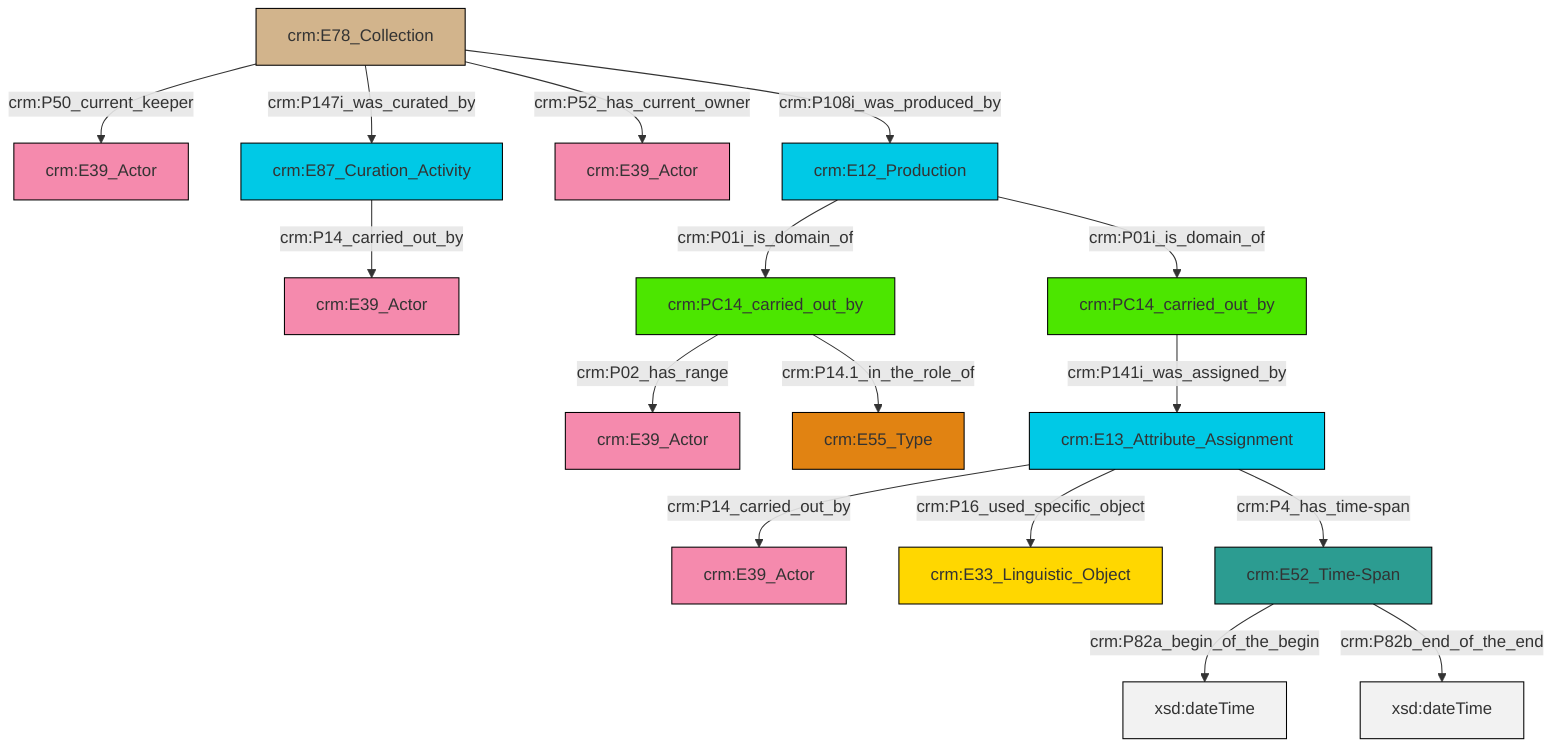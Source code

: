 graph TD
classDef Literal fill:#f2f2f2,stroke:#000000;
classDef CRM_Entity fill:#FFFFFF,stroke:#000000;
classDef Temporal_Entity fill:#00C9E6, stroke:#000000;
classDef Type fill:#E18312, stroke:#000000;
classDef Time-Span fill:#2C9C91, stroke:#000000;
classDef Appellation fill:#FFEB7F, stroke:#000000;
classDef Place fill:#008836, stroke:#000000;
classDef Persistent_Item fill:#B266B2, stroke:#000000;
classDef Conceptual_Object fill:#FFD700, stroke:#000000;
classDef Physical_Thing fill:#D2B48C, stroke:#000000;
classDef Actor fill:#f58aad, stroke:#000000;
classDef PC_Classes fill:#4ce600, stroke:#000000;
classDef Multi fill:#cccccc,stroke:#000000;

2["crm:E13_Attribute_Assignment"]:::Temporal_Entity -->|crm:P14_carried_out_by| 0["crm:E39_Actor"]:::Actor
4["crm:E78_Collection"]:::Physical_Thing -->|crm:P50_current_keeper| 5["crm:E39_Actor"]:::Actor
10["crm:PC14_carried_out_by"]:::PC_Classes -->|crm:P02_has_range| 11["crm:E39_Actor"]:::Actor
10["crm:PC14_carried_out_by"]:::PC_Classes -->|crm:P14.1_in_the_role_of| 12["crm:E55_Type"]:::Type
13["crm:E12_Production"]:::Temporal_Entity -->|crm:P01i_is_domain_of| 10["crm:PC14_carried_out_by"]:::PC_Classes
8["crm:E52_Time-Span"]:::Time-Span -->|crm:P82a_begin_of_the_begin| 14[xsd:dateTime]:::Literal
4["crm:E78_Collection"]:::Physical_Thing -->|crm:P147i_was_curated_by| 15["crm:E87_Curation_Activity"]:::Temporal_Entity
2["crm:E13_Attribute_Assignment"]:::Temporal_Entity -->|crm:P16_used_specific_object| 6["crm:E33_Linguistic_Object"]:::Conceptual_Object
8["crm:E52_Time-Span"]:::Time-Span -->|crm:P82b_end_of_the_end| 19[xsd:dateTime]:::Literal
13["crm:E12_Production"]:::Temporal_Entity -->|crm:P01i_is_domain_of| 22["crm:PC14_carried_out_by"]:::PC_Classes
22["crm:PC14_carried_out_by"]:::PC_Classes -->|crm:P141i_was_assigned_by| 2["crm:E13_Attribute_Assignment"]:::Temporal_Entity
2["crm:E13_Attribute_Assignment"]:::Temporal_Entity -->|crm:P4_has_time-span| 8["crm:E52_Time-Span"]:::Time-Span
15["crm:E87_Curation_Activity"]:::Temporal_Entity -->|crm:P14_carried_out_by| 20["crm:E39_Actor"]:::Actor
4["crm:E78_Collection"]:::Physical_Thing -->|crm:P52_has_current_owner| 27["crm:E39_Actor"]:::Actor
4["crm:E78_Collection"]:::Physical_Thing -->|crm:P108i_was_produced_by| 13["crm:E12_Production"]:::Temporal_Entity